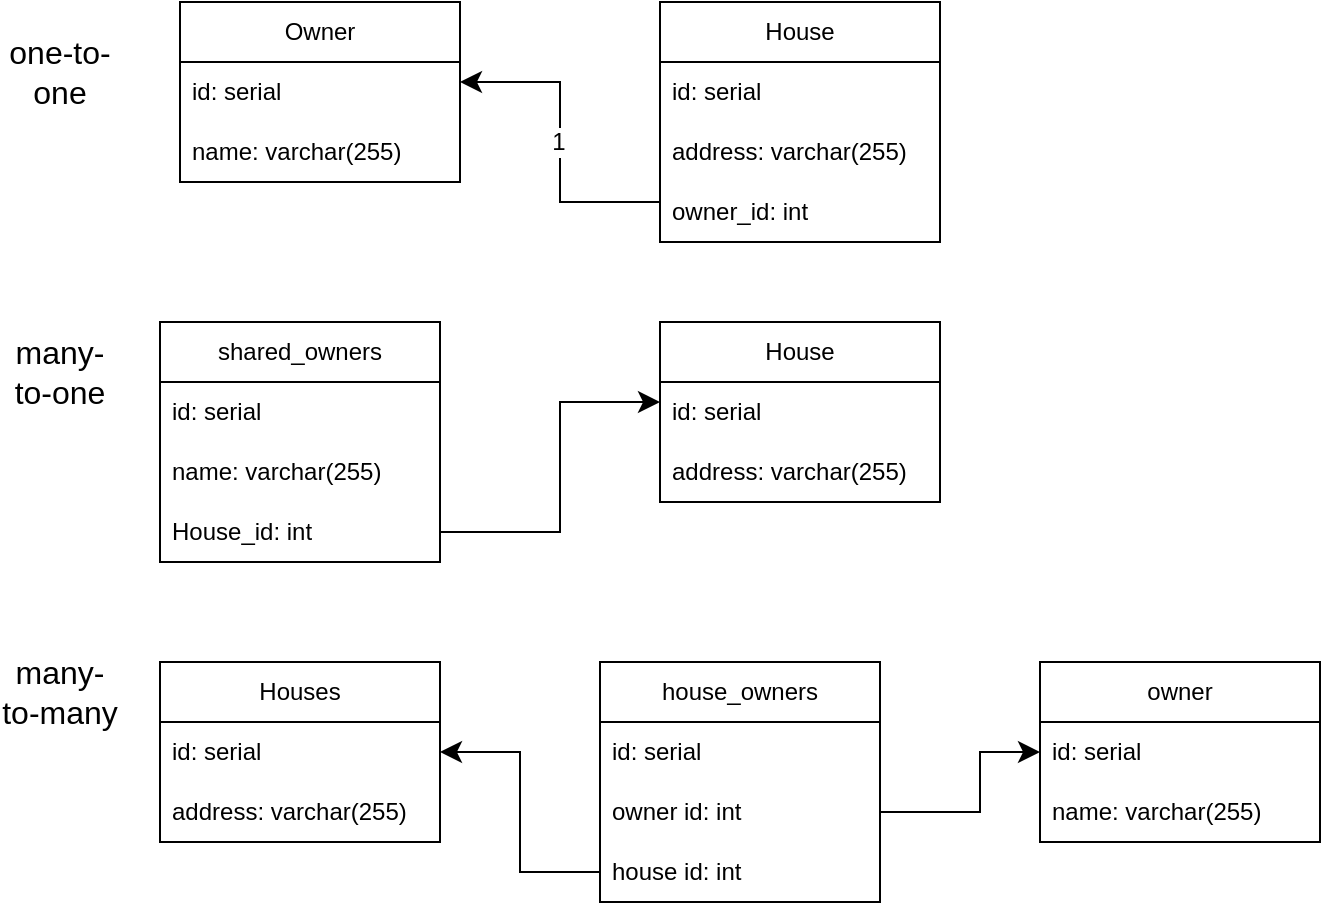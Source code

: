 <mxfile version="24.2.2" type="device">
  <diagram name="Page-1" id="5etc6_e-r-GdltJlE9UC">
    <mxGraphModel dx="712" dy="787" grid="1" gridSize="10" guides="1" tooltips="1" connect="1" arrows="1" fold="1" page="1" pageScale="1" pageWidth="850" pageHeight="1100" math="0" shadow="0">
      <root>
        <mxCell id="0" />
        <mxCell id="1" parent="0" />
        <mxCell id="kybk2zuUDM0QQxDt9GPY-1" value="one-to-one" style="text;html=1;align=center;verticalAlign=middle;whiteSpace=wrap;rounded=0;fontSize=16;" vertex="1" parent="1">
          <mxGeometry x="20" y="50" width="60" height="30" as="geometry" />
        </mxCell>
        <mxCell id="kybk2zuUDM0QQxDt9GPY-7" value="Owner" style="swimlane;fontStyle=0;childLayout=stackLayout;horizontal=1;startSize=30;horizontalStack=0;resizeParent=1;resizeParentMax=0;resizeLast=0;collapsible=1;marginBottom=0;whiteSpace=wrap;html=1;" vertex="1" parent="1">
          <mxGeometry x="110" y="30" width="140" height="90" as="geometry" />
        </mxCell>
        <mxCell id="kybk2zuUDM0QQxDt9GPY-8" value="id: serial" style="text;strokeColor=none;fillColor=none;align=left;verticalAlign=middle;spacingLeft=4;spacingRight=4;overflow=hidden;points=[[0,0.5],[1,0.5]];portConstraint=eastwest;rotatable=0;whiteSpace=wrap;html=1;" vertex="1" parent="kybk2zuUDM0QQxDt9GPY-7">
          <mxGeometry y="30" width="140" height="30" as="geometry" />
        </mxCell>
        <mxCell id="kybk2zuUDM0QQxDt9GPY-9" value="name: varchar(255)" style="text;strokeColor=none;fillColor=none;align=left;verticalAlign=middle;spacingLeft=4;spacingRight=4;overflow=hidden;points=[[0,0.5],[1,0.5]];portConstraint=eastwest;rotatable=0;whiteSpace=wrap;html=1;" vertex="1" parent="kybk2zuUDM0QQxDt9GPY-7">
          <mxGeometry y="60" width="140" height="30" as="geometry" />
        </mxCell>
        <mxCell id="kybk2zuUDM0QQxDt9GPY-11" value="House" style="swimlane;fontStyle=0;childLayout=stackLayout;horizontal=1;startSize=30;horizontalStack=0;resizeParent=1;resizeParentMax=0;resizeLast=0;collapsible=1;marginBottom=0;whiteSpace=wrap;html=1;" vertex="1" parent="1">
          <mxGeometry x="350" y="30" width="140" height="120" as="geometry" />
        </mxCell>
        <mxCell id="kybk2zuUDM0QQxDt9GPY-12" value="id: serial" style="text;strokeColor=none;fillColor=none;align=left;verticalAlign=middle;spacingLeft=4;spacingRight=4;overflow=hidden;points=[[0,0.5],[1,0.5]];portConstraint=eastwest;rotatable=0;whiteSpace=wrap;html=1;" vertex="1" parent="kybk2zuUDM0QQxDt9GPY-11">
          <mxGeometry y="30" width="140" height="30" as="geometry" />
        </mxCell>
        <mxCell id="kybk2zuUDM0QQxDt9GPY-13" value="address: varchar(255)" style="text;strokeColor=none;fillColor=none;align=left;verticalAlign=middle;spacingLeft=4;spacingRight=4;overflow=hidden;points=[[0,0.5],[1,0.5]];portConstraint=eastwest;rotatable=0;whiteSpace=wrap;html=1;" vertex="1" parent="kybk2zuUDM0QQxDt9GPY-11">
          <mxGeometry y="60" width="140" height="30" as="geometry" />
        </mxCell>
        <mxCell id="kybk2zuUDM0QQxDt9GPY-14" value="owner_id: int" style="text;strokeColor=none;fillColor=none;align=left;verticalAlign=middle;spacingLeft=4;spacingRight=4;overflow=hidden;points=[[0,0.5],[1,0.5]];portConstraint=eastwest;rotatable=0;whiteSpace=wrap;html=1;" vertex="1" parent="kybk2zuUDM0QQxDt9GPY-11">
          <mxGeometry y="90" width="140" height="30" as="geometry" />
        </mxCell>
        <mxCell id="NVTxDDpcGgXmcLWejB0F-7" value="" style="endArrow=classic;html=1;rounded=0;fontSize=12;startSize=8;endSize=8;entryX=1;entryY=0.5;entryDx=0;entryDy=0;exitX=0;exitY=0.5;exitDx=0;exitDy=0;" edge="1" parent="1">
          <mxGeometry relative="1" as="geometry">
            <mxPoint x="350" y="130" as="sourcePoint" />
            <mxPoint x="250" y="70" as="targetPoint" />
            <Array as="points">
              <mxPoint x="300" y="130" />
              <mxPoint x="300" y="70" />
            </Array>
          </mxGeometry>
        </mxCell>
        <mxCell id="NVTxDDpcGgXmcLWejB0F-9" value="1" style="edgeLabel;html=1;align=center;verticalAlign=middle;resizable=0;points=[];fontSize=12;" vertex="1" connectable="0" parent="NVTxDDpcGgXmcLWejB0F-7">
          <mxGeometry x="0.006" y="1" relative="1" as="geometry">
            <mxPoint as="offset" />
          </mxGeometry>
        </mxCell>
        <mxCell id="NVTxDDpcGgXmcLWejB0F-10" value="shared_owners" style="swimlane;fontStyle=0;childLayout=stackLayout;horizontal=1;startSize=30;horizontalStack=0;resizeParent=1;resizeParentMax=0;resizeLast=0;collapsible=1;marginBottom=0;whiteSpace=wrap;html=1;" vertex="1" parent="1">
          <mxGeometry x="100" y="190" width="140" height="120" as="geometry" />
        </mxCell>
        <mxCell id="NVTxDDpcGgXmcLWejB0F-11" value="id: serial" style="text;strokeColor=none;fillColor=none;align=left;verticalAlign=middle;spacingLeft=4;spacingRight=4;overflow=hidden;points=[[0,0.5],[1,0.5]];portConstraint=eastwest;rotatable=0;whiteSpace=wrap;html=1;" vertex="1" parent="NVTxDDpcGgXmcLWejB0F-10">
          <mxGeometry y="30" width="140" height="30" as="geometry" />
        </mxCell>
        <mxCell id="NVTxDDpcGgXmcLWejB0F-12" value="name: varchar(255)" style="text;strokeColor=none;fillColor=none;align=left;verticalAlign=middle;spacingLeft=4;spacingRight=4;overflow=hidden;points=[[0,0.5],[1,0.5]];portConstraint=eastwest;rotatable=0;whiteSpace=wrap;html=1;" vertex="1" parent="NVTxDDpcGgXmcLWejB0F-10">
          <mxGeometry y="60" width="140" height="30" as="geometry" />
        </mxCell>
        <mxCell id="NVTxDDpcGgXmcLWejB0F-13" value="House_id: int" style="text;strokeColor=none;fillColor=none;align=left;verticalAlign=middle;spacingLeft=4;spacingRight=4;overflow=hidden;points=[[0,0.5],[1,0.5]];portConstraint=eastwest;rotatable=0;whiteSpace=wrap;html=1;" vertex="1" parent="NVTxDDpcGgXmcLWejB0F-10">
          <mxGeometry y="90" width="140" height="30" as="geometry" />
        </mxCell>
        <mxCell id="NVTxDDpcGgXmcLWejB0F-14" value="many-to-one" style="text;html=1;align=center;verticalAlign=middle;whiteSpace=wrap;rounded=0;fontSize=16;" vertex="1" parent="1">
          <mxGeometry x="20" y="200" width="60" height="30" as="geometry" />
        </mxCell>
        <mxCell id="NVTxDDpcGgXmcLWejB0F-15" value="House" style="swimlane;fontStyle=0;childLayout=stackLayout;horizontal=1;startSize=30;horizontalStack=0;resizeParent=1;resizeParentMax=0;resizeLast=0;collapsible=1;marginBottom=0;whiteSpace=wrap;html=1;" vertex="1" parent="1">
          <mxGeometry x="350" y="190" width="140" height="90" as="geometry" />
        </mxCell>
        <mxCell id="NVTxDDpcGgXmcLWejB0F-16" value="id: serial" style="text;strokeColor=none;fillColor=none;align=left;verticalAlign=middle;spacingLeft=4;spacingRight=4;overflow=hidden;points=[[0,0.5],[1,0.5]];portConstraint=eastwest;rotatable=0;whiteSpace=wrap;html=1;" vertex="1" parent="NVTxDDpcGgXmcLWejB0F-15">
          <mxGeometry y="30" width="140" height="30" as="geometry" />
        </mxCell>
        <mxCell id="NVTxDDpcGgXmcLWejB0F-17" value="address: varchar(255)" style="text;strokeColor=none;fillColor=none;align=left;verticalAlign=middle;spacingLeft=4;spacingRight=4;overflow=hidden;points=[[0,0.5],[1,0.5]];portConstraint=eastwest;rotatable=0;whiteSpace=wrap;html=1;" vertex="1" parent="NVTxDDpcGgXmcLWejB0F-15">
          <mxGeometry y="60" width="140" height="30" as="geometry" />
        </mxCell>
        <mxCell id="NVTxDDpcGgXmcLWejB0F-23" value="" style="endArrow=classic;html=1;rounded=0;fontSize=12;startSize=8;endSize=8;exitX=1;exitY=0.5;exitDx=0;exitDy=0;" edge="1" parent="1" source="NVTxDDpcGgXmcLWejB0F-13">
          <mxGeometry width="50" height="50" relative="1" as="geometry">
            <mxPoint x="300" y="280" as="sourcePoint" />
            <mxPoint x="350" y="230" as="targetPoint" />
            <Array as="points">
              <mxPoint x="300" y="295" />
              <mxPoint x="300" y="230" />
            </Array>
          </mxGeometry>
        </mxCell>
        <mxCell id="NVTxDDpcGgXmcLWejB0F-24" value="Houses" style="swimlane;fontStyle=0;childLayout=stackLayout;horizontal=1;startSize=30;horizontalStack=0;resizeParent=1;resizeParentMax=0;resizeLast=0;collapsible=1;marginBottom=0;whiteSpace=wrap;html=1;" vertex="1" parent="1">
          <mxGeometry x="100" y="360" width="140" height="90" as="geometry" />
        </mxCell>
        <mxCell id="NVTxDDpcGgXmcLWejB0F-25" value="id: serial" style="text;strokeColor=none;fillColor=none;align=left;verticalAlign=middle;spacingLeft=4;spacingRight=4;overflow=hidden;points=[[0,0.5],[1,0.5]];portConstraint=eastwest;rotatable=0;whiteSpace=wrap;html=1;" vertex="1" parent="NVTxDDpcGgXmcLWejB0F-24">
          <mxGeometry y="30" width="140" height="30" as="geometry" />
        </mxCell>
        <mxCell id="NVTxDDpcGgXmcLWejB0F-26" value="address: varchar(255)" style="text;strokeColor=none;fillColor=none;align=left;verticalAlign=middle;spacingLeft=4;spacingRight=4;overflow=hidden;points=[[0,0.5],[1,0.5]];portConstraint=eastwest;rotatable=0;whiteSpace=wrap;html=1;" vertex="1" parent="NVTxDDpcGgXmcLWejB0F-24">
          <mxGeometry y="60" width="140" height="30" as="geometry" />
        </mxCell>
        <mxCell id="NVTxDDpcGgXmcLWejB0F-29" value="house_owners" style="swimlane;fontStyle=0;childLayout=stackLayout;horizontal=1;startSize=30;horizontalStack=0;resizeParent=1;resizeParentMax=0;resizeLast=0;collapsible=1;marginBottom=0;whiteSpace=wrap;html=1;" vertex="1" parent="1">
          <mxGeometry x="320" y="360" width="140" height="120" as="geometry" />
        </mxCell>
        <mxCell id="NVTxDDpcGgXmcLWejB0F-30" value="id: serial" style="text;strokeColor=none;fillColor=none;align=left;verticalAlign=middle;spacingLeft=4;spacingRight=4;overflow=hidden;points=[[0,0.5],[1,0.5]];portConstraint=eastwest;rotatable=0;whiteSpace=wrap;html=1;" vertex="1" parent="NVTxDDpcGgXmcLWejB0F-29">
          <mxGeometry y="30" width="140" height="30" as="geometry" />
        </mxCell>
        <mxCell id="NVTxDDpcGgXmcLWejB0F-31" value="owner id: int" style="text;strokeColor=none;fillColor=none;align=left;verticalAlign=middle;spacingLeft=4;spacingRight=4;overflow=hidden;points=[[0,0.5],[1,0.5]];portConstraint=eastwest;rotatable=0;whiteSpace=wrap;html=1;" vertex="1" parent="NVTxDDpcGgXmcLWejB0F-29">
          <mxGeometry y="60" width="140" height="30" as="geometry" />
        </mxCell>
        <mxCell id="NVTxDDpcGgXmcLWejB0F-32" value="house id: int" style="text;strokeColor=none;fillColor=none;align=left;verticalAlign=middle;spacingLeft=4;spacingRight=4;overflow=hidden;points=[[0,0.5],[1,0.5]];portConstraint=eastwest;rotatable=0;whiteSpace=wrap;html=1;" vertex="1" parent="NVTxDDpcGgXmcLWejB0F-29">
          <mxGeometry y="90" width="140" height="30" as="geometry" />
        </mxCell>
        <mxCell id="NVTxDDpcGgXmcLWejB0F-33" value="owner" style="swimlane;fontStyle=0;childLayout=stackLayout;horizontal=1;startSize=30;horizontalStack=0;resizeParent=1;resizeParentMax=0;resizeLast=0;collapsible=1;marginBottom=0;whiteSpace=wrap;html=1;" vertex="1" parent="1">
          <mxGeometry x="540" y="360" width="140" height="90" as="geometry" />
        </mxCell>
        <mxCell id="NVTxDDpcGgXmcLWejB0F-34" value="id: serial" style="text;strokeColor=none;fillColor=none;align=left;verticalAlign=middle;spacingLeft=4;spacingRight=4;overflow=hidden;points=[[0,0.5],[1,0.5]];portConstraint=eastwest;rotatable=0;whiteSpace=wrap;html=1;" vertex="1" parent="NVTxDDpcGgXmcLWejB0F-33">
          <mxGeometry y="30" width="140" height="30" as="geometry" />
        </mxCell>
        <mxCell id="NVTxDDpcGgXmcLWejB0F-35" value="name: varchar(255)" style="text;strokeColor=none;fillColor=none;align=left;verticalAlign=middle;spacingLeft=4;spacingRight=4;overflow=hidden;points=[[0,0.5],[1,0.5]];portConstraint=eastwest;rotatable=0;whiteSpace=wrap;html=1;" vertex="1" parent="NVTxDDpcGgXmcLWejB0F-33">
          <mxGeometry y="60" width="140" height="30" as="geometry" />
        </mxCell>
        <mxCell id="NVTxDDpcGgXmcLWejB0F-37" value="many-to-many" style="text;html=1;align=center;verticalAlign=middle;whiteSpace=wrap;rounded=0;fontSize=16;" vertex="1" parent="1">
          <mxGeometry x="20" y="360" width="60" height="30" as="geometry" />
        </mxCell>
        <mxCell id="NVTxDDpcGgXmcLWejB0F-39" style="rounded=0;orthogonalLoop=1;jettySize=auto;html=1;exitX=1;exitY=0.5;exitDx=0;exitDy=0;entryX=0;entryY=0.5;entryDx=0;entryDy=0;fontSize=12;startSize=8;endSize=8;" edge="1" parent="1" source="NVTxDDpcGgXmcLWejB0F-31" target="NVTxDDpcGgXmcLWejB0F-34">
          <mxGeometry relative="1" as="geometry">
            <Array as="points">
              <mxPoint x="510" y="435" />
              <mxPoint x="510" y="405" />
            </Array>
          </mxGeometry>
        </mxCell>
        <mxCell id="NVTxDDpcGgXmcLWejB0F-41" style="rounded=0;orthogonalLoop=1;jettySize=auto;html=1;exitX=0;exitY=0.5;exitDx=0;exitDy=0;entryX=1;entryY=0.5;entryDx=0;entryDy=0;fontSize=12;startSize=8;endSize=8;" edge="1" parent="1" source="NVTxDDpcGgXmcLWejB0F-32" target="NVTxDDpcGgXmcLWejB0F-25">
          <mxGeometry relative="1" as="geometry">
            <Array as="points">
              <mxPoint x="280" y="465" />
              <mxPoint x="280" y="405" />
            </Array>
          </mxGeometry>
        </mxCell>
      </root>
    </mxGraphModel>
  </diagram>
</mxfile>
